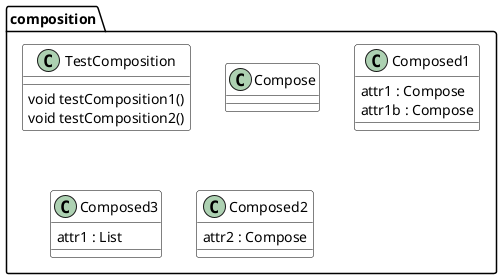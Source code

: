 @startuml

skinparam class {
	BackgroundColor White
	ArrowColor Black
	BorderColor Black
}
package composition {
	class	TestComposition {
		void testComposition1()
		void testComposition2()
	}
	class	Compose {
	}
	class	Composed1 {
		attr1 : Compose
		attr1b : Compose
	}
	class	Composed3 {
		attr1 : List
	}
	class	Composed2 {
		attr2 : Compose
	}
}
@enduml
